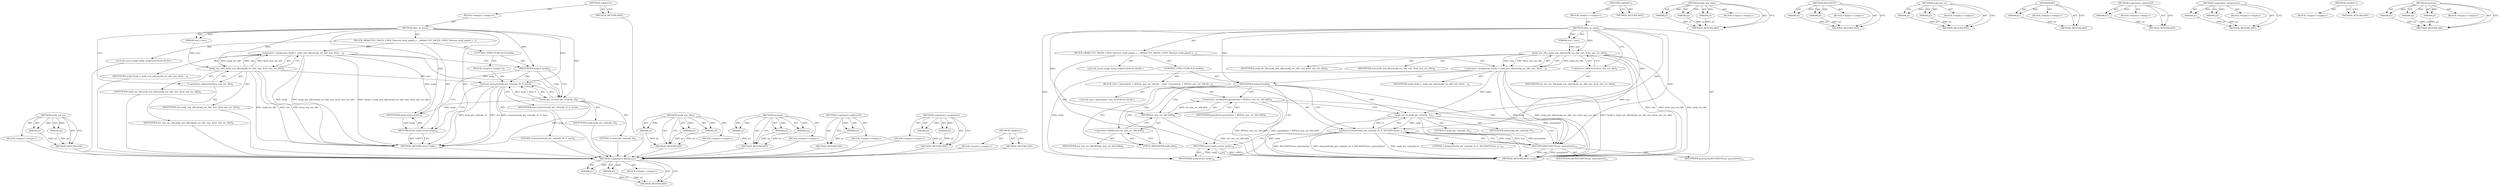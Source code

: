 digraph "memset" {
vulnerable_74 [label=<(METHOD,mobj_get_va)>];
vulnerable_75 [label=<(PARAM,p1)>];
vulnerable_76 [label=<(PARAM,p2)>];
vulnerable_77 [label=<(BLOCK,&lt;empty&gt;,&lt;empty&gt;)>];
vulnerable_78 [label=<(METHOD_RETURN,ANY)>];
vulnerable_6 [label=<(METHOD,&lt;global&gt;)<SUB>1</SUB>>];
vulnerable_7 [label=<(BLOCK,&lt;empty&gt;,&lt;empty&gt;)<SUB>1</SUB>>];
vulnerable_8 [label=<(METHOD,alloc_ta_mem)<SUB>1</SUB>>];
vulnerable_9 [label=<(PARAM,size_t size)<SUB>1</SUB>>];
vulnerable_10 [label=<(BLOCK,{
#ifdef CFG_PAGED_USER_TA
	return mobj_paged_a...,{
#ifdef CFG_PAGED_USER_TA
	return mobj_paged_a...)<SUB>2</SUB>>];
vulnerable_11 [label="<(LOCAL,struct mobj* mobj: mobj*)<SUB>6</SUB>>"];
vulnerable_12 [label=<(&lt;operator&gt;.assignment,*mobj = mobj_mm_alloc(mobj_sec_ddr, size, &amp;tee_...)<SUB>6</SUB>>];
vulnerable_13 [label=<(IDENTIFIER,mobj,*mobj = mobj_mm_alloc(mobj_sec_ddr, size, &amp;tee_...)<SUB>6</SUB>>];
vulnerable_14 [label=<(mobj_mm_alloc,mobj_mm_alloc(mobj_sec_ddr, size, &amp;tee_mm_sec_ddr))<SUB>6</SUB>>];
vulnerable_15 [label=<(IDENTIFIER,mobj_sec_ddr,mobj_mm_alloc(mobj_sec_ddr, size, &amp;tee_mm_sec_ddr))<SUB>6</SUB>>];
vulnerable_16 [label=<(IDENTIFIER,size,mobj_mm_alloc(mobj_sec_ddr, size, &amp;tee_mm_sec_ddr))<SUB>6</SUB>>];
vulnerable_17 [label=<(&lt;operator&gt;.addressOf,&amp;tee_mm_sec_ddr)<SUB>6</SUB>>];
vulnerable_18 [label=<(IDENTIFIER,tee_mm_sec_ddr,mobj_mm_alloc(mobj_sec_ddr, size, &amp;tee_mm_sec_ddr))<SUB>6</SUB>>];
vulnerable_19 [label=<(CONTROL_STRUCTURE,IF,if (mobj))<SUB>8</SUB>>];
vulnerable_20 [label=<(IDENTIFIER,mobj,if (mobj))<SUB>8</SUB>>];
vulnerable_21 [label=<(BLOCK,&lt;empty&gt;,&lt;empty&gt;)<SUB>9</SUB>>];
vulnerable_22 [label=<(memset,memset(mobj_get_va(mobj, 0), 0, size))<SUB>9</SUB>>];
vulnerable_23 [label=<(mobj_get_va,mobj_get_va(mobj, 0))<SUB>9</SUB>>];
vulnerable_24 [label=<(IDENTIFIER,mobj,mobj_get_va(mobj, 0))<SUB>9</SUB>>];
vulnerable_25 [label=<(LITERAL,0,mobj_get_va(mobj, 0))<SUB>9</SUB>>];
vulnerable_26 [label=<(LITERAL,0,memset(mobj_get_va(mobj, 0), 0, size))<SUB>9</SUB>>];
vulnerable_27 [label=<(IDENTIFIER,size,memset(mobj_get_va(mobj, 0), 0, size))<SUB>9</SUB>>];
vulnerable_28 [label=<(RETURN,return mobj;,return mobj;)<SUB>10</SUB>>];
vulnerable_29 [label=<(IDENTIFIER,mobj,return mobj;)<SUB>10</SUB>>];
vulnerable_30 [label=<(METHOD_RETURN,struct mobj)<SUB>1</SUB>>];
vulnerable_32 [label=<(METHOD_RETURN,ANY)<SUB>1</SUB>>];
vulnerable_58 [label=<(METHOD,mobj_mm_alloc)>];
vulnerable_59 [label=<(PARAM,p1)>];
vulnerable_60 [label=<(PARAM,p2)>];
vulnerable_61 [label=<(PARAM,p3)>];
vulnerable_62 [label=<(BLOCK,&lt;empty&gt;,&lt;empty&gt;)>];
vulnerable_63 [label=<(METHOD_RETURN,ANY)>];
vulnerable_68 [label=<(METHOD,memset)>];
vulnerable_69 [label=<(PARAM,p1)>];
vulnerable_70 [label=<(PARAM,p2)>];
vulnerable_71 [label=<(PARAM,p3)>];
vulnerable_72 [label=<(BLOCK,&lt;empty&gt;,&lt;empty&gt;)>];
vulnerable_73 [label=<(METHOD_RETURN,ANY)>];
vulnerable_64 [label=<(METHOD,&lt;operator&gt;.addressOf)>];
vulnerable_65 [label=<(PARAM,p1)>];
vulnerable_66 [label=<(BLOCK,&lt;empty&gt;,&lt;empty&gt;)>];
vulnerable_67 [label=<(METHOD_RETURN,ANY)>];
vulnerable_53 [label=<(METHOD,&lt;operator&gt;.assignment)>];
vulnerable_54 [label=<(PARAM,p1)>];
vulnerable_55 [label=<(PARAM,p2)>];
vulnerable_56 [label=<(BLOCK,&lt;empty&gt;,&lt;empty&gt;)>];
vulnerable_57 [label=<(METHOD_RETURN,ANY)>];
vulnerable_47 [label=<(METHOD,&lt;global&gt;)<SUB>1</SUB>>];
vulnerable_48 [label=<(BLOCK,&lt;empty&gt;,&lt;empty&gt;)>];
vulnerable_49 [label=<(METHOD_RETURN,ANY)>];
fixed_81 [label=<(METHOD,&lt;operator&gt;.fieldAccess)>];
fixed_82 [label=<(PARAM,p1)>];
fixed_83 [label=<(PARAM,p2)>];
fixed_84 [label=<(BLOCK,&lt;empty&gt;,&lt;empty&gt;)>];
fixed_85 [label=<(METHOD_RETURN,ANY)>];
fixed_6 [label=<(METHOD,&lt;global&gt;)<SUB>1</SUB>>];
fixed_7 [label=<(BLOCK,&lt;empty&gt;,&lt;empty&gt;)<SUB>1</SUB>>];
fixed_8 [label=<(METHOD,alloc_ta_mem)<SUB>1</SUB>>];
fixed_9 [label=<(PARAM,size_t size)<SUB>1</SUB>>];
fixed_10 [label=<(BLOCK,{
#ifdef CFG_PAGED_USER_TA
	return mobj_paged_a...,{
#ifdef CFG_PAGED_USER_TA
	return mobj_paged_a...)<SUB>2</SUB>>];
fixed_11 [label="<(LOCAL,struct mobj* mobj: mobj*)<SUB>6</SUB>>"];
fixed_12 [label=<(&lt;operator&gt;.assignment,*mobj = mobj_mm_alloc(mobj_sec_ddr, size, &amp;tee_...)<SUB>6</SUB>>];
fixed_13 [label=<(IDENTIFIER,mobj,*mobj = mobj_mm_alloc(mobj_sec_ddr, size, &amp;tee_...)<SUB>6</SUB>>];
fixed_14 [label=<(mobj_mm_alloc,mobj_mm_alloc(mobj_sec_ddr, size, &amp;tee_mm_sec_ddr))<SUB>6</SUB>>];
fixed_15 [label=<(IDENTIFIER,mobj_sec_ddr,mobj_mm_alloc(mobj_sec_ddr, size, &amp;tee_mm_sec_ddr))<SUB>6</SUB>>];
fixed_16 [label=<(IDENTIFIER,size,mobj_mm_alloc(mobj_sec_ddr, size, &amp;tee_mm_sec_ddr))<SUB>6</SUB>>];
fixed_17 [label=<(&lt;operator&gt;.addressOf,&amp;tee_mm_sec_ddr)<SUB>6</SUB>>];
fixed_18 [label=<(IDENTIFIER,tee_mm_sec_ddr,mobj_mm_alloc(mobj_sec_ddr, size, &amp;tee_mm_sec_ddr))<SUB>6</SUB>>];
fixed_19 [label=<(CONTROL_STRUCTURE,IF,if (mobj))<SUB>8</SUB>>];
fixed_20 [label=<(IDENTIFIER,mobj,if (mobj))<SUB>8</SUB>>];
fixed_21 [label=<(BLOCK,{
		size_t granularity = BIT(tee_mm_sec_ddr.shi...,{
		size_t granularity = BIT(tee_mm_sec_ddr.shi...)<SUB>8</SUB>>];
fixed_22 [label="<(LOCAL,size_t granularity: size_t)<SUB>9</SUB>>"];
fixed_23 [label=<(&lt;operator&gt;.assignment,granularity = BIT(tee_mm_sec_ddr.shift))<SUB>9</SUB>>];
fixed_24 [label=<(IDENTIFIER,granularity,granularity = BIT(tee_mm_sec_ddr.shift))<SUB>9</SUB>>];
fixed_25 [label=<(BIT,BIT(tee_mm_sec_ddr.shift))<SUB>9</SUB>>];
fixed_26 [label=<(&lt;operator&gt;.fieldAccess,tee_mm_sec_ddr.shift)<SUB>9</SUB>>];
fixed_27 [label=<(IDENTIFIER,tee_mm_sec_ddr,BIT(tee_mm_sec_ddr.shift))<SUB>9</SUB>>];
fixed_28 [label=<(FIELD_IDENTIFIER,shift,shift)<SUB>9</SUB>>];
fixed_29 [label=<(memset,memset(mobj_get_va(mobj, 0), 0, ROUNDUP(size, g...)<SUB>12</SUB>>];
fixed_30 [label=<(mobj_get_va,mobj_get_va(mobj, 0))<SUB>12</SUB>>];
fixed_31 [label=<(IDENTIFIER,mobj,mobj_get_va(mobj, 0))<SUB>12</SUB>>];
fixed_32 [label=<(LITERAL,0,mobj_get_va(mobj, 0))<SUB>12</SUB>>];
fixed_33 [label=<(LITERAL,0,memset(mobj_get_va(mobj, 0), 0, ROUNDUP(size, g...)<SUB>12</SUB>>];
fixed_34 [label=<(ROUNDUP,ROUNDUP(size, granularity))<SUB>12</SUB>>];
fixed_35 [label=<(IDENTIFIER,size,ROUNDUP(size, granularity))<SUB>12</SUB>>];
fixed_36 [label=<(IDENTIFIER,granularity,ROUNDUP(size, granularity))<SUB>12</SUB>>];
fixed_37 [label=<(RETURN,return mobj;,return mobj;)<SUB>14</SUB>>];
fixed_38 [label=<(IDENTIFIER,mobj,return mobj;)<SUB>14</SUB>>];
fixed_39 [label=<(METHOD_RETURN,struct mobj)<SUB>1</SUB>>];
fixed_41 [label=<(METHOD_RETURN,ANY)<SUB>1</SUB>>];
fixed_67 [label=<(METHOD,mobj_mm_alloc)>];
fixed_68 [label=<(PARAM,p1)>];
fixed_69 [label=<(PARAM,p2)>];
fixed_70 [label=<(PARAM,p3)>];
fixed_71 [label=<(BLOCK,&lt;empty&gt;,&lt;empty&gt;)>];
fixed_72 [label=<(METHOD_RETURN,ANY)>];
fixed_97 [label=<(METHOD,ROUNDUP)>];
fixed_98 [label=<(PARAM,p1)>];
fixed_99 [label=<(PARAM,p2)>];
fixed_100 [label=<(BLOCK,&lt;empty&gt;,&lt;empty&gt;)>];
fixed_101 [label=<(METHOD_RETURN,ANY)>];
fixed_92 [label=<(METHOD,mobj_get_va)>];
fixed_93 [label=<(PARAM,p1)>];
fixed_94 [label=<(PARAM,p2)>];
fixed_95 [label=<(BLOCK,&lt;empty&gt;,&lt;empty&gt;)>];
fixed_96 [label=<(METHOD_RETURN,ANY)>];
fixed_77 [label=<(METHOD,BIT)>];
fixed_78 [label=<(PARAM,p1)>];
fixed_79 [label=<(BLOCK,&lt;empty&gt;,&lt;empty&gt;)>];
fixed_80 [label=<(METHOD_RETURN,ANY)>];
fixed_73 [label=<(METHOD,&lt;operator&gt;.addressOf)>];
fixed_74 [label=<(PARAM,p1)>];
fixed_75 [label=<(BLOCK,&lt;empty&gt;,&lt;empty&gt;)>];
fixed_76 [label=<(METHOD_RETURN,ANY)>];
fixed_62 [label=<(METHOD,&lt;operator&gt;.assignment)>];
fixed_63 [label=<(PARAM,p1)>];
fixed_64 [label=<(PARAM,p2)>];
fixed_65 [label=<(BLOCK,&lt;empty&gt;,&lt;empty&gt;)>];
fixed_66 [label=<(METHOD_RETURN,ANY)>];
fixed_56 [label=<(METHOD,&lt;global&gt;)<SUB>1</SUB>>];
fixed_57 [label=<(BLOCK,&lt;empty&gt;,&lt;empty&gt;)>];
fixed_58 [label=<(METHOD_RETURN,ANY)>];
fixed_86 [label=<(METHOD,memset)>];
fixed_87 [label=<(PARAM,p1)>];
fixed_88 [label=<(PARAM,p2)>];
fixed_89 [label=<(PARAM,p3)>];
fixed_90 [label=<(BLOCK,&lt;empty&gt;,&lt;empty&gt;)>];
fixed_91 [label=<(METHOD_RETURN,ANY)>];
vulnerable_74 -> vulnerable_75  [key=0, label="AST: "];
vulnerable_74 -> vulnerable_75  [key=1, label="DDG: "];
vulnerable_74 -> vulnerable_77  [key=0, label="AST: "];
vulnerable_74 -> vulnerable_76  [key=0, label="AST: "];
vulnerable_74 -> vulnerable_76  [key=1, label="DDG: "];
vulnerable_74 -> vulnerable_78  [key=0, label="AST: "];
vulnerable_74 -> vulnerable_78  [key=1, label="CFG: "];
vulnerable_75 -> vulnerable_78  [key=0, label="DDG: p1"];
vulnerable_76 -> vulnerable_78  [key=0, label="DDG: p2"];
vulnerable_77 -> fixed_81  [key=0];
vulnerable_78 -> fixed_81  [key=0];
vulnerable_6 -> vulnerable_7  [key=0, label="AST: "];
vulnerable_6 -> vulnerable_32  [key=0, label="AST: "];
vulnerable_6 -> vulnerable_32  [key=1, label="CFG: "];
vulnerable_7 -> vulnerable_8  [key=0, label="AST: "];
vulnerable_8 -> vulnerable_9  [key=0, label="AST: "];
vulnerable_8 -> vulnerable_9  [key=1, label="DDG: "];
vulnerable_8 -> vulnerable_10  [key=0, label="AST: "];
vulnerable_8 -> vulnerable_30  [key=0, label="AST: "];
vulnerable_8 -> vulnerable_17  [key=0, label="CFG: "];
vulnerable_8 -> vulnerable_20  [key=0, label="DDG: "];
vulnerable_8 -> vulnerable_29  [key=0, label="DDG: "];
vulnerable_8 -> vulnerable_14  [key=0, label="DDG: "];
vulnerable_8 -> vulnerable_22  [key=0, label="DDG: "];
vulnerable_8 -> vulnerable_23  [key=0, label="DDG: "];
vulnerable_9 -> vulnerable_14  [key=0, label="DDG: size"];
vulnerable_10 -> vulnerable_11  [key=0, label="AST: "];
vulnerable_10 -> vulnerable_12  [key=0, label="AST: "];
vulnerable_10 -> vulnerable_19  [key=0, label="AST: "];
vulnerable_10 -> vulnerable_28  [key=0, label="AST: "];
vulnerable_11 -> fixed_81  [key=0];
vulnerable_12 -> vulnerable_13  [key=0, label="AST: "];
vulnerable_12 -> vulnerable_14  [key=0, label="AST: "];
vulnerable_12 -> vulnerable_20  [key=0, label="CFG: "];
vulnerable_12 -> vulnerable_30  [key=0, label="DDG: mobj"];
vulnerable_12 -> vulnerable_30  [key=1, label="DDG: mobj_mm_alloc(mobj_sec_ddr, size, &amp;tee_mm_sec_ddr)"];
vulnerable_12 -> vulnerable_30  [key=2, label="DDG: *mobj = mobj_mm_alloc(mobj_sec_ddr, size, &amp;tee_mm_sec_ddr)"];
vulnerable_12 -> vulnerable_29  [key=0, label="DDG: mobj"];
vulnerable_12 -> vulnerable_23  [key=0, label="DDG: mobj"];
vulnerable_13 -> fixed_81  [key=0];
vulnerable_14 -> vulnerable_15  [key=0, label="AST: "];
vulnerable_14 -> vulnerable_16  [key=0, label="AST: "];
vulnerable_14 -> vulnerable_17  [key=0, label="AST: "];
vulnerable_14 -> vulnerable_12  [key=0, label="CFG: "];
vulnerable_14 -> vulnerable_12  [key=1, label="DDG: mobj_sec_ddr"];
vulnerable_14 -> vulnerable_12  [key=2, label="DDG: size"];
vulnerable_14 -> vulnerable_12  [key=3, label="DDG: &amp;tee_mm_sec_ddr"];
vulnerable_14 -> vulnerable_30  [key=0, label="DDG: size"];
vulnerable_14 -> vulnerable_30  [key=1, label="DDG: &amp;tee_mm_sec_ddr"];
vulnerable_14 -> vulnerable_30  [key=2, label="DDG: mobj_sec_ddr"];
vulnerable_14 -> vulnerable_22  [key=0, label="DDG: size"];
vulnerable_15 -> fixed_81  [key=0];
vulnerable_16 -> fixed_81  [key=0];
vulnerable_17 -> vulnerable_18  [key=0, label="AST: "];
vulnerable_17 -> vulnerable_14  [key=0, label="CFG: "];
vulnerable_18 -> fixed_81  [key=0];
vulnerable_19 -> vulnerable_20  [key=0, label="AST: "];
vulnerable_19 -> vulnerable_21  [key=0, label="AST: "];
vulnerable_20 -> vulnerable_23  [key=0, label="CFG: "];
vulnerable_20 -> vulnerable_23  [key=1, label="CDG: "];
vulnerable_20 -> vulnerable_28  [key=0, label="CFG: "];
vulnerable_20 -> vulnerable_22  [key=0, label="CDG: "];
vulnerable_21 -> vulnerable_22  [key=0, label="AST: "];
vulnerable_22 -> vulnerable_23  [key=0, label="AST: "];
vulnerable_22 -> vulnerable_26  [key=0, label="AST: "];
vulnerable_22 -> vulnerable_27  [key=0, label="AST: "];
vulnerable_22 -> vulnerable_28  [key=0, label="CFG: "];
vulnerable_22 -> vulnerable_30  [key=0, label="DDG: mobj_get_va(mobj, 0)"];
vulnerable_22 -> vulnerable_30  [key=1, label="DDG: size"];
vulnerable_22 -> vulnerable_30  [key=2, label="DDG: memset(mobj_get_va(mobj, 0), 0, size)"];
vulnerable_23 -> vulnerable_24  [key=0, label="AST: "];
vulnerable_23 -> vulnerable_25  [key=0, label="AST: "];
vulnerable_23 -> vulnerable_22  [key=0, label="CFG: "];
vulnerable_23 -> vulnerable_22  [key=1, label="DDG: mobj"];
vulnerable_23 -> vulnerable_22  [key=2, label="DDG: 0"];
vulnerable_23 -> vulnerable_30  [key=0, label="DDG: mobj"];
vulnerable_23 -> vulnerable_29  [key=0, label="DDG: mobj"];
vulnerable_24 -> fixed_81  [key=0];
vulnerable_25 -> fixed_81  [key=0];
vulnerable_26 -> fixed_81  [key=0];
vulnerable_27 -> fixed_81  [key=0];
vulnerable_28 -> vulnerable_29  [key=0, label="AST: "];
vulnerable_28 -> vulnerable_30  [key=0, label="CFG: "];
vulnerable_28 -> vulnerable_30  [key=1, label="DDG: &lt;RET&gt;"];
vulnerable_29 -> vulnerable_28  [key=0, label="DDG: mobj"];
vulnerable_30 -> fixed_81  [key=0];
vulnerable_32 -> fixed_81  [key=0];
vulnerable_58 -> vulnerable_59  [key=0, label="AST: "];
vulnerable_58 -> vulnerable_59  [key=1, label="DDG: "];
vulnerable_58 -> vulnerable_62  [key=0, label="AST: "];
vulnerable_58 -> vulnerable_60  [key=0, label="AST: "];
vulnerable_58 -> vulnerable_60  [key=1, label="DDG: "];
vulnerable_58 -> vulnerable_63  [key=0, label="AST: "];
vulnerable_58 -> vulnerable_63  [key=1, label="CFG: "];
vulnerable_58 -> vulnerable_61  [key=0, label="AST: "];
vulnerable_58 -> vulnerable_61  [key=1, label="DDG: "];
vulnerable_59 -> vulnerable_63  [key=0, label="DDG: p1"];
vulnerable_60 -> vulnerable_63  [key=0, label="DDG: p2"];
vulnerable_61 -> vulnerable_63  [key=0, label="DDG: p3"];
vulnerable_62 -> fixed_81  [key=0];
vulnerable_63 -> fixed_81  [key=0];
vulnerable_68 -> vulnerable_69  [key=0, label="AST: "];
vulnerable_68 -> vulnerable_69  [key=1, label="DDG: "];
vulnerable_68 -> vulnerable_72  [key=0, label="AST: "];
vulnerable_68 -> vulnerable_70  [key=0, label="AST: "];
vulnerable_68 -> vulnerable_70  [key=1, label="DDG: "];
vulnerable_68 -> vulnerable_73  [key=0, label="AST: "];
vulnerable_68 -> vulnerable_73  [key=1, label="CFG: "];
vulnerable_68 -> vulnerable_71  [key=0, label="AST: "];
vulnerable_68 -> vulnerable_71  [key=1, label="DDG: "];
vulnerable_69 -> vulnerable_73  [key=0, label="DDG: p1"];
vulnerable_70 -> vulnerable_73  [key=0, label="DDG: p2"];
vulnerable_71 -> vulnerable_73  [key=0, label="DDG: p3"];
vulnerable_72 -> fixed_81  [key=0];
vulnerable_73 -> fixed_81  [key=0];
vulnerable_64 -> vulnerable_65  [key=0, label="AST: "];
vulnerable_64 -> vulnerable_65  [key=1, label="DDG: "];
vulnerable_64 -> vulnerable_66  [key=0, label="AST: "];
vulnerable_64 -> vulnerable_67  [key=0, label="AST: "];
vulnerable_64 -> vulnerable_67  [key=1, label="CFG: "];
vulnerable_65 -> vulnerable_67  [key=0, label="DDG: p1"];
vulnerable_66 -> fixed_81  [key=0];
vulnerable_67 -> fixed_81  [key=0];
vulnerable_53 -> vulnerable_54  [key=0, label="AST: "];
vulnerable_53 -> vulnerable_54  [key=1, label="DDG: "];
vulnerable_53 -> vulnerable_56  [key=0, label="AST: "];
vulnerable_53 -> vulnerable_55  [key=0, label="AST: "];
vulnerable_53 -> vulnerable_55  [key=1, label="DDG: "];
vulnerable_53 -> vulnerable_57  [key=0, label="AST: "];
vulnerable_53 -> vulnerable_57  [key=1, label="CFG: "];
vulnerable_54 -> vulnerable_57  [key=0, label="DDG: p1"];
vulnerable_55 -> vulnerable_57  [key=0, label="DDG: p2"];
vulnerable_56 -> fixed_81  [key=0];
vulnerable_57 -> fixed_81  [key=0];
vulnerable_47 -> vulnerable_48  [key=0, label="AST: "];
vulnerable_47 -> vulnerable_49  [key=0, label="AST: "];
vulnerable_47 -> vulnerable_49  [key=1, label="CFG: "];
vulnerable_48 -> fixed_81  [key=0];
vulnerable_49 -> fixed_81  [key=0];
fixed_81 -> fixed_82  [key=0, label="AST: "];
fixed_81 -> fixed_82  [key=1, label="DDG: "];
fixed_81 -> fixed_84  [key=0, label="AST: "];
fixed_81 -> fixed_83  [key=0, label="AST: "];
fixed_81 -> fixed_83  [key=1, label="DDG: "];
fixed_81 -> fixed_85  [key=0, label="AST: "];
fixed_81 -> fixed_85  [key=1, label="CFG: "];
fixed_82 -> fixed_85  [key=0, label="DDG: p1"];
fixed_83 -> fixed_85  [key=0, label="DDG: p2"];
fixed_6 -> fixed_7  [key=0, label="AST: "];
fixed_6 -> fixed_41  [key=0, label="AST: "];
fixed_6 -> fixed_41  [key=1, label="CFG: "];
fixed_7 -> fixed_8  [key=0, label="AST: "];
fixed_8 -> fixed_9  [key=0, label="AST: "];
fixed_8 -> fixed_9  [key=1, label="DDG: "];
fixed_8 -> fixed_10  [key=0, label="AST: "];
fixed_8 -> fixed_39  [key=0, label="AST: "];
fixed_8 -> fixed_17  [key=0, label="CFG: "];
fixed_8 -> fixed_20  [key=0, label="DDG: "];
fixed_8 -> fixed_38  [key=0, label="DDG: "];
fixed_8 -> fixed_14  [key=0, label="DDG: "];
fixed_8 -> fixed_29  [key=0, label="DDG: "];
fixed_8 -> fixed_25  [key=0, label="DDG: "];
fixed_8 -> fixed_30  [key=0, label="DDG: "];
fixed_8 -> fixed_34  [key=0, label="DDG: "];
fixed_9 -> fixed_14  [key=0, label="DDG: size"];
fixed_10 -> fixed_11  [key=0, label="AST: "];
fixed_10 -> fixed_12  [key=0, label="AST: "];
fixed_10 -> fixed_19  [key=0, label="AST: "];
fixed_10 -> fixed_37  [key=0, label="AST: "];
fixed_12 -> fixed_13  [key=0, label="AST: "];
fixed_12 -> fixed_14  [key=0, label="AST: "];
fixed_12 -> fixed_20  [key=0, label="CFG: "];
fixed_12 -> fixed_39  [key=0, label="DDG: mobj"];
fixed_12 -> fixed_39  [key=1, label="DDG: mobj_mm_alloc(mobj_sec_ddr, size, &amp;tee_mm_sec_ddr)"];
fixed_12 -> fixed_39  [key=2, label="DDG: *mobj = mobj_mm_alloc(mobj_sec_ddr, size, &amp;tee_mm_sec_ddr)"];
fixed_12 -> fixed_38  [key=0, label="DDG: mobj"];
fixed_12 -> fixed_30  [key=0, label="DDG: mobj"];
fixed_14 -> fixed_15  [key=0, label="AST: "];
fixed_14 -> fixed_16  [key=0, label="AST: "];
fixed_14 -> fixed_17  [key=0, label="AST: "];
fixed_14 -> fixed_12  [key=0, label="CFG: "];
fixed_14 -> fixed_12  [key=1, label="DDG: mobj_sec_ddr"];
fixed_14 -> fixed_12  [key=2, label="DDG: size"];
fixed_14 -> fixed_12  [key=3, label="DDG: &amp;tee_mm_sec_ddr"];
fixed_14 -> fixed_39  [key=0, label="DDG: size"];
fixed_14 -> fixed_39  [key=1, label="DDG: &amp;tee_mm_sec_ddr"];
fixed_14 -> fixed_39  [key=2, label="DDG: mobj_sec_ddr"];
fixed_14 -> fixed_34  [key=0, label="DDG: size"];
fixed_17 -> fixed_18  [key=0, label="AST: "];
fixed_17 -> fixed_14  [key=0, label="CFG: "];
fixed_19 -> fixed_20  [key=0, label="AST: "];
fixed_19 -> fixed_21  [key=0, label="AST: "];
fixed_20 -> fixed_28  [key=0, label="CFG: "];
fixed_20 -> fixed_28  [key=1, label="CDG: "];
fixed_20 -> fixed_37  [key=0, label="CFG: "];
fixed_20 -> fixed_30  [key=0, label="CDG: "];
fixed_20 -> fixed_29  [key=0, label="CDG: "];
fixed_20 -> fixed_34  [key=0, label="CDG: "];
fixed_20 -> fixed_26  [key=0, label="CDG: "];
fixed_20 -> fixed_23  [key=0, label="CDG: "];
fixed_20 -> fixed_25  [key=0, label="CDG: "];
fixed_21 -> fixed_22  [key=0, label="AST: "];
fixed_21 -> fixed_23  [key=0, label="AST: "];
fixed_21 -> fixed_29  [key=0, label="AST: "];
fixed_23 -> fixed_24  [key=0, label="AST: "];
fixed_23 -> fixed_25  [key=0, label="AST: "];
fixed_23 -> fixed_30  [key=0, label="CFG: "];
fixed_23 -> fixed_39  [key=0, label="DDG: BIT(tee_mm_sec_ddr.shift)"];
fixed_23 -> fixed_39  [key=1, label="DDG: granularity = BIT(tee_mm_sec_ddr.shift)"];
fixed_23 -> fixed_34  [key=0, label="DDG: granularity"];
fixed_25 -> fixed_26  [key=0, label="AST: "];
fixed_25 -> fixed_23  [key=0, label="CFG: "];
fixed_25 -> fixed_23  [key=1, label="DDG: tee_mm_sec_ddr.shift"];
fixed_25 -> fixed_39  [key=0, label="DDG: tee_mm_sec_ddr.shift"];
fixed_26 -> fixed_27  [key=0, label="AST: "];
fixed_26 -> fixed_28  [key=0, label="AST: "];
fixed_26 -> fixed_25  [key=0, label="CFG: "];
fixed_28 -> fixed_26  [key=0, label="CFG: "];
fixed_29 -> fixed_30  [key=0, label="AST: "];
fixed_29 -> fixed_33  [key=0, label="AST: "];
fixed_29 -> fixed_34  [key=0, label="AST: "];
fixed_29 -> fixed_37  [key=0, label="CFG: "];
fixed_29 -> fixed_39  [key=0, label="DDG: mobj_get_va(mobj, 0)"];
fixed_29 -> fixed_39  [key=1, label="DDG: ROUNDUP(size, granularity)"];
fixed_29 -> fixed_39  [key=2, label="DDG: memset(mobj_get_va(mobj, 0), 0, ROUNDUP(size, granularity))"];
fixed_30 -> fixed_31  [key=0, label="AST: "];
fixed_30 -> fixed_32  [key=0, label="AST: "];
fixed_30 -> fixed_34  [key=0, label="CFG: "];
fixed_30 -> fixed_39  [key=0, label="DDG: mobj"];
fixed_30 -> fixed_38  [key=0, label="DDG: mobj"];
fixed_30 -> fixed_29  [key=0, label="DDG: mobj"];
fixed_30 -> fixed_29  [key=1, label="DDG: 0"];
fixed_34 -> fixed_35  [key=0, label="AST: "];
fixed_34 -> fixed_36  [key=0, label="AST: "];
fixed_34 -> fixed_29  [key=0, label="CFG: "];
fixed_34 -> fixed_29  [key=1, label="DDG: size"];
fixed_34 -> fixed_29  [key=2, label="DDG: granularity"];
fixed_34 -> fixed_39  [key=0, label="DDG: size"];
fixed_34 -> fixed_39  [key=1, label="DDG: granularity"];
fixed_37 -> fixed_38  [key=0, label="AST: "];
fixed_37 -> fixed_39  [key=0, label="CFG: "];
fixed_37 -> fixed_39  [key=1, label="DDG: &lt;RET&gt;"];
fixed_38 -> fixed_37  [key=0, label="DDG: mobj"];
fixed_67 -> fixed_68  [key=0, label="AST: "];
fixed_67 -> fixed_68  [key=1, label="DDG: "];
fixed_67 -> fixed_71  [key=0, label="AST: "];
fixed_67 -> fixed_69  [key=0, label="AST: "];
fixed_67 -> fixed_69  [key=1, label="DDG: "];
fixed_67 -> fixed_72  [key=0, label="AST: "];
fixed_67 -> fixed_72  [key=1, label="CFG: "];
fixed_67 -> fixed_70  [key=0, label="AST: "];
fixed_67 -> fixed_70  [key=1, label="DDG: "];
fixed_68 -> fixed_72  [key=0, label="DDG: p1"];
fixed_69 -> fixed_72  [key=0, label="DDG: p2"];
fixed_70 -> fixed_72  [key=0, label="DDG: p3"];
fixed_97 -> fixed_98  [key=0, label="AST: "];
fixed_97 -> fixed_98  [key=1, label="DDG: "];
fixed_97 -> fixed_100  [key=0, label="AST: "];
fixed_97 -> fixed_99  [key=0, label="AST: "];
fixed_97 -> fixed_99  [key=1, label="DDG: "];
fixed_97 -> fixed_101  [key=0, label="AST: "];
fixed_97 -> fixed_101  [key=1, label="CFG: "];
fixed_98 -> fixed_101  [key=0, label="DDG: p1"];
fixed_99 -> fixed_101  [key=0, label="DDG: p2"];
fixed_92 -> fixed_93  [key=0, label="AST: "];
fixed_92 -> fixed_93  [key=1, label="DDG: "];
fixed_92 -> fixed_95  [key=0, label="AST: "];
fixed_92 -> fixed_94  [key=0, label="AST: "];
fixed_92 -> fixed_94  [key=1, label="DDG: "];
fixed_92 -> fixed_96  [key=0, label="AST: "];
fixed_92 -> fixed_96  [key=1, label="CFG: "];
fixed_93 -> fixed_96  [key=0, label="DDG: p1"];
fixed_94 -> fixed_96  [key=0, label="DDG: p2"];
fixed_77 -> fixed_78  [key=0, label="AST: "];
fixed_77 -> fixed_78  [key=1, label="DDG: "];
fixed_77 -> fixed_79  [key=0, label="AST: "];
fixed_77 -> fixed_80  [key=0, label="AST: "];
fixed_77 -> fixed_80  [key=1, label="CFG: "];
fixed_78 -> fixed_80  [key=0, label="DDG: p1"];
fixed_73 -> fixed_74  [key=0, label="AST: "];
fixed_73 -> fixed_74  [key=1, label="DDG: "];
fixed_73 -> fixed_75  [key=0, label="AST: "];
fixed_73 -> fixed_76  [key=0, label="AST: "];
fixed_73 -> fixed_76  [key=1, label="CFG: "];
fixed_74 -> fixed_76  [key=0, label="DDG: p1"];
fixed_62 -> fixed_63  [key=0, label="AST: "];
fixed_62 -> fixed_63  [key=1, label="DDG: "];
fixed_62 -> fixed_65  [key=0, label="AST: "];
fixed_62 -> fixed_64  [key=0, label="AST: "];
fixed_62 -> fixed_64  [key=1, label="DDG: "];
fixed_62 -> fixed_66  [key=0, label="AST: "];
fixed_62 -> fixed_66  [key=1, label="CFG: "];
fixed_63 -> fixed_66  [key=0, label="DDG: p1"];
fixed_64 -> fixed_66  [key=0, label="DDG: p2"];
fixed_56 -> fixed_57  [key=0, label="AST: "];
fixed_56 -> fixed_58  [key=0, label="AST: "];
fixed_56 -> fixed_58  [key=1, label="CFG: "];
fixed_86 -> fixed_87  [key=0, label="AST: "];
fixed_86 -> fixed_87  [key=1, label="DDG: "];
fixed_86 -> fixed_90  [key=0, label="AST: "];
fixed_86 -> fixed_88  [key=0, label="AST: "];
fixed_86 -> fixed_88  [key=1, label="DDG: "];
fixed_86 -> fixed_91  [key=0, label="AST: "];
fixed_86 -> fixed_91  [key=1, label="CFG: "];
fixed_86 -> fixed_89  [key=0, label="AST: "];
fixed_86 -> fixed_89  [key=1, label="DDG: "];
fixed_87 -> fixed_91  [key=0, label="DDG: p1"];
fixed_88 -> fixed_91  [key=0, label="DDG: p2"];
fixed_89 -> fixed_91  [key=0, label="DDG: p3"];
}
